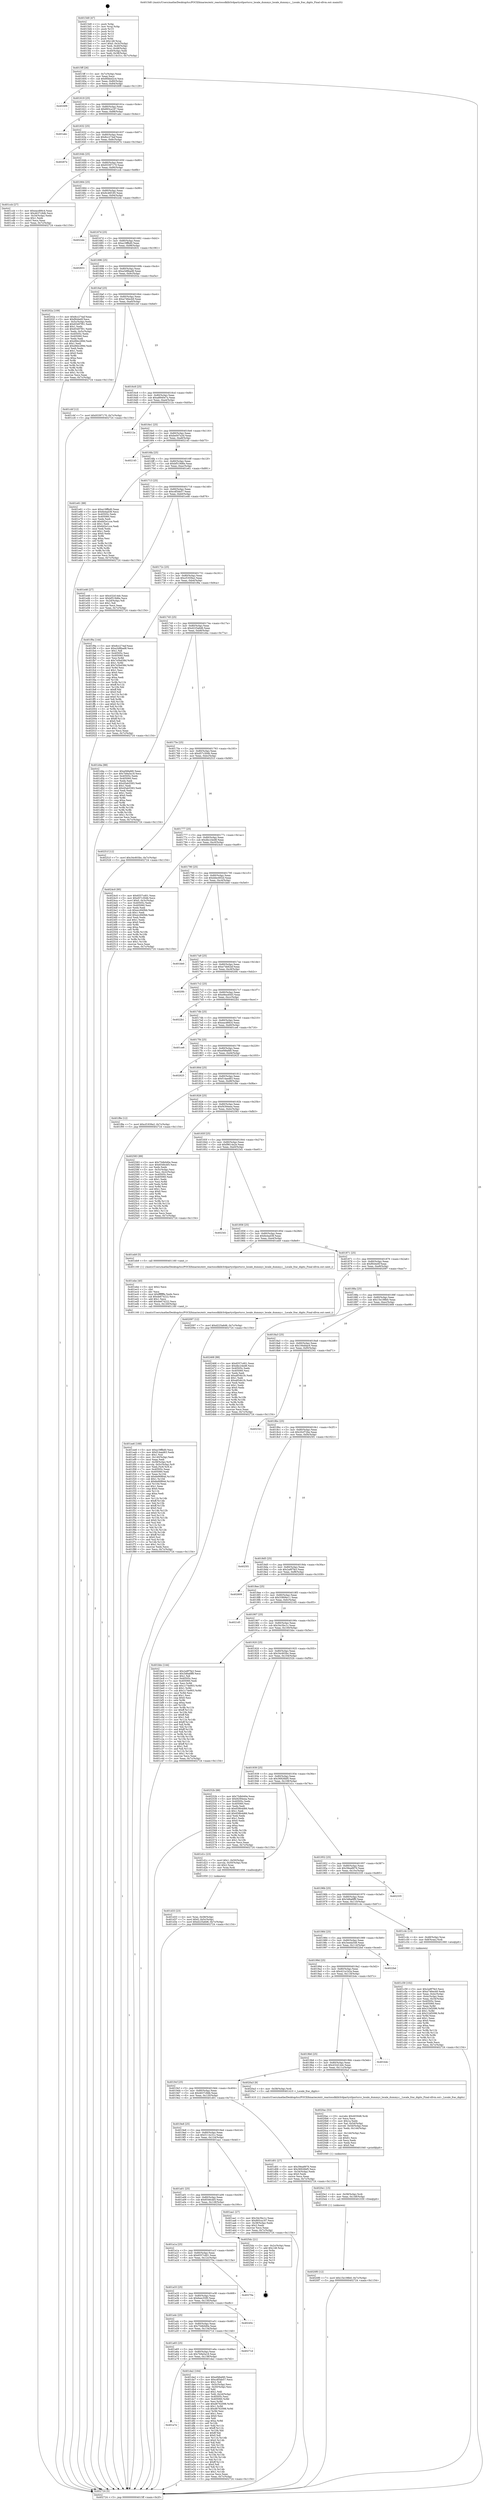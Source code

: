 digraph "0x4015d0" {
  label = "0x4015d0 (/mnt/c/Users/mathe/Desktop/tcc/POCII/binaries/extr_reactossdklib3rdpartystlportsrcc_locale_dummyc_locale_dummy.c__Locale_frac_digits_Final-ollvm.out::main(0))"
  labelloc = "t"
  node[shape=record]

  Entry [label="",width=0.3,height=0.3,shape=circle,fillcolor=black,style=filled]
  "0x4015ff" [label="{
     0x4015ff [26]\l
     | [instrs]\l
     &nbsp;&nbsp;0x4015ff \<+3\>: mov -0x7c(%rbp),%eax\l
     &nbsp;&nbsp;0x401602 \<+2\>: mov %eax,%ecx\l
     &nbsp;&nbsp;0x401604 \<+6\>: sub $0x80bbd2c4,%ecx\l
     &nbsp;&nbsp;0x40160a \<+3\>: mov %eax,-0x80(%rbp)\l
     &nbsp;&nbsp;0x40160d \<+6\>: mov %ecx,-0x84(%rbp)\l
     &nbsp;&nbsp;0x401613 \<+6\>: je 00000000004026f9 \<main+0x1129\>\l
  }"]
  "0x4026f9" [label="{
     0x4026f9\l
  }", style=dashed]
  "0x401619" [label="{
     0x401619 [25]\l
     | [instrs]\l
     &nbsp;&nbsp;0x401619 \<+5\>: jmp 000000000040161e \<main+0x4e\>\l
     &nbsp;&nbsp;0x40161e \<+3\>: mov -0x80(%rbp),%eax\l
     &nbsp;&nbsp;0x401621 \<+5\>: sub $0x893ca187,%eax\l
     &nbsp;&nbsp;0x401626 \<+6\>: mov %eax,-0x88(%rbp)\l
     &nbsp;&nbsp;0x40162c \<+6\>: je 0000000000401abc \<main+0x4ec\>\l
  }"]
  Exit [label="",width=0.3,height=0.3,shape=circle,fillcolor=black,style=filled,peripheries=2]
  "0x401abc" [label="{
     0x401abc\l
  }", style=dashed]
  "0x401632" [label="{
     0x401632 [25]\l
     | [instrs]\l
     &nbsp;&nbsp;0x401632 \<+5\>: jmp 0000000000401637 \<main+0x67\>\l
     &nbsp;&nbsp;0x401637 \<+3\>: mov -0x80(%rbp),%eax\l
     &nbsp;&nbsp;0x40163a \<+5\>: sub $0x8cc274af,%eax\l
     &nbsp;&nbsp;0x40163f \<+6\>: mov %eax,-0x8c(%rbp)\l
     &nbsp;&nbsp;0x401645 \<+6\>: je 000000000040267e \<main+0x10ae\>\l
  }"]
  "0x4020f0" [label="{
     0x4020f0 [12]\l
     | [instrs]\l
     &nbsp;&nbsp;0x4020f0 \<+7\>: movl $0x15e198b0,-0x7c(%rbp)\l
     &nbsp;&nbsp;0x4020f7 \<+5\>: jmp 0000000000402724 \<main+0x1154\>\l
  }"]
  "0x40267e" [label="{
     0x40267e\l
  }", style=dashed]
  "0x40164b" [label="{
     0x40164b [25]\l
     | [instrs]\l
     &nbsp;&nbsp;0x40164b \<+5\>: jmp 0000000000401650 \<main+0x80\>\l
     &nbsp;&nbsp;0x401650 \<+3\>: mov -0x80(%rbp),%eax\l
     &nbsp;&nbsp;0x401653 \<+5\>: sub $0x93397170,%eax\l
     &nbsp;&nbsp;0x401658 \<+6\>: mov %eax,-0x90(%rbp)\l
     &nbsp;&nbsp;0x40165e \<+6\>: je 0000000000401ccb \<main+0x6fb\>\l
  }"]
  "0x4020e1" [label="{
     0x4020e1 [15]\l
     | [instrs]\l
     &nbsp;&nbsp;0x4020e1 \<+4\>: mov -0x58(%rbp),%rdi\l
     &nbsp;&nbsp;0x4020e5 \<+6\>: mov %eax,-0x148(%rbp)\l
     &nbsp;&nbsp;0x4020eb \<+5\>: call 0000000000401030 \<free@plt\>\l
     | [calls]\l
     &nbsp;&nbsp;0x401030 \{1\} (unknown)\l
  }"]
  "0x401ccb" [label="{
     0x401ccb [27]\l
     | [instrs]\l
     &nbsp;&nbsp;0x401ccb \<+5\>: mov $0xeacd66c4,%eax\l
     &nbsp;&nbsp;0x401cd0 \<+5\>: mov $0x4637c9db,%ecx\l
     &nbsp;&nbsp;0x401cd5 \<+3\>: mov -0x34(%rbp),%edx\l
     &nbsp;&nbsp;0x401cd8 \<+3\>: cmp $0x1,%edx\l
     &nbsp;&nbsp;0x401cdb \<+3\>: cmovl %ecx,%eax\l
     &nbsp;&nbsp;0x401cde \<+3\>: mov %eax,-0x7c(%rbp)\l
     &nbsp;&nbsp;0x401ce1 \<+5\>: jmp 0000000000402724 \<main+0x1154\>\l
  }"]
  "0x401664" [label="{
     0x401664 [25]\l
     | [instrs]\l
     &nbsp;&nbsp;0x401664 \<+5\>: jmp 0000000000401669 \<main+0x99\>\l
     &nbsp;&nbsp;0x401669 \<+3\>: mov -0x80(%rbp),%eax\l
     &nbsp;&nbsp;0x40166c \<+5\>: sub $0x9c46f185,%eax\l
     &nbsp;&nbsp;0x401671 \<+6\>: mov %eax,-0x94(%rbp)\l
     &nbsp;&nbsp;0x401677 \<+6\>: je 00000000004022dc \<main+0xd0c\>\l
  }"]
  "0x4020ac" [label="{
     0x4020ac [53]\l
     | [instrs]\l
     &nbsp;&nbsp;0x4020ac \<+10\>: movabs $0x4030d6,%rdi\l
     &nbsp;&nbsp;0x4020b6 \<+2\>: xor %ecx,%ecx\l
     &nbsp;&nbsp;0x4020b8 \<+5\>: mov $0x1a,%edx\l
     &nbsp;&nbsp;0x4020bd \<+3\>: mov %al,-0x5d(%rbp)\l
     &nbsp;&nbsp;0x4020c0 \<+4\>: movsbl -0x5d(%rbp),%eax\l
     &nbsp;&nbsp;0x4020c4 \<+6\>: mov %edx,-0x144(%rbp)\l
     &nbsp;&nbsp;0x4020ca \<+1\>: cltd\l
     &nbsp;&nbsp;0x4020cb \<+6\>: mov -0x144(%rbp),%esi\l
     &nbsp;&nbsp;0x4020d1 \<+2\>: idiv %esi\l
     &nbsp;&nbsp;0x4020d3 \<+3\>: sub $0x61,%ecx\l
     &nbsp;&nbsp;0x4020d6 \<+2\>: sub %ecx,%edx\l
     &nbsp;&nbsp;0x4020d8 \<+2\>: mov %edx,%esi\l
     &nbsp;&nbsp;0x4020da \<+2\>: mov $0x0,%al\l
     &nbsp;&nbsp;0x4020dc \<+5\>: call 0000000000401040 \<printf@plt\>\l
     | [calls]\l
     &nbsp;&nbsp;0x401040 \{1\} (unknown)\l
  }"]
  "0x4022dc" [label="{
     0x4022dc\l
  }", style=dashed]
  "0x40167d" [label="{
     0x40167d [25]\l
     | [instrs]\l
     &nbsp;&nbsp;0x40167d \<+5\>: jmp 0000000000401682 \<main+0xb2\>\l
     &nbsp;&nbsp;0x401682 \<+3\>: mov -0x80(%rbp),%eax\l
     &nbsp;&nbsp;0x401685 \<+5\>: sub $0xa19ffbd0,%eax\l
     &nbsp;&nbsp;0x40168a \<+6\>: mov %eax,-0x98(%rbp)\l
     &nbsp;&nbsp;0x401690 \<+6\>: je 0000000000402631 \<main+0x1061\>\l
  }"]
  "0x401ee6" [label="{
     0x401ee6 [168]\l
     | [instrs]\l
     &nbsp;&nbsp;0x401ee6 \<+5\>: mov $0xa19ffbd0,%ecx\l
     &nbsp;&nbsp;0x401eeb \<+5\>: mov $0xf14aed63,%edx\l
     &nbsp;&nbsp;0x401ef0 \<+3\>: mov $0x1,%sil\l
     &nbsp;&nbsp;0x401ef3 \<+6\>: mov -0x140(%rbp),%edi\l
     &nbsp;&nbsp;0x401ef9 \<+3\>: imul %eax,%edi\l
     &nbsp;&nbsp;0x401efc \<+4\>: mov -0x58(%rbp),%r8\l
     &nbsp;&nbsp;0x401f00 \<+4\>: movslq -0x5c(%rbp),%r9\l
     &nbsp;&nbsp;0x401f04 \<+4\>: mov %edi,(%r8,%r9,4)\l
     &nbsp;&nbsp;0x401f08 \<+7\>: mov 0x40505c,%eax\l
     &nbsp;&nbsp;0x401f0f \<+7\>: mov 0x405060,%edi\l
     &nbsp;&nbsp;0x401f16 \<+3\>: mov %eax,%r10d\l
     &nbsp;&nbsp;0x401f19 \<+7\>: add $0x6e90f64d,%r10d\l
     &nbsp;&nbsp;0x401f20 \<+4\>: sub $0x1,%r10d\l
     &nbsp;&nbsp;0x401f24 \<+7\>: sub $0x6e90f64d,%r10d\l
     &nbsp;&nbsp;0x401f2b \<+4\>: imul %r10d,%eax\l
     &nbsp;&nbsp;0x401f2f \<+3\>: and $0x1,%eax\l
     &nbsp;&nbsp;0x401f32 \<+3\>: cmp $0x0,%eax\l
     &nbsp;&nbsp;0x401f35 \<+4\>: sete %r11b\l
     &nbsp;&nbsp;0x401f39 \<+3\>: cmp $0xa,%edi\l
     &nbsp;&nbsp;0x401f3c \<+3\>: setl %bl\l
     &nbsp;&nbsp;0x401f3f \<+3\>: mov %r11b,%r14b\l
     &nbsp;&nbsp;0x401f42 \<+4\>: xor $0xff,%r14b\l
     &nbsp;&nbsp;0x401f46 \<+3\>: mov %bl,%r15b\l
     &nbsp;&nbsp;0x401f49 \<+4\>: xor $0xff,%r15b\l
     &nbsp;&nbsp;0x401f4d \<+4\>: xor $0x0,%sil\l
     &nbsp;&nbsp;0x401f51 \<+3\>: mov %r14b,%r12b\l
     &nbsp;&nbsp;0x401f54 \<+4\>: and $0x0,%r12b\l
     &nbsp;&nbsp;0x401f58 \<+3\>: and %sil,%r11b\l
     &nbsp;&nbsp;0x401f5b \<+3\>: mov %r15b,%r13b\l
     &nbsp;&nbsp;0x401f5e \<+4\>: and $0x0,%r13b\l
     &nbsp;&nbsp;0x401f62 \<+3\>: and %sil,%bl\l
     &nbsp;&nbsp;0x401f65 \<+3\>: or %r11b,%r12b\l
     &nbsp;&nbsp;0x401f68 \<+3\>: or %bl,%r13b\l
     &nbsp;&nbsp;0x401f6b \<+3\>: xor %r13b,%r12b\l
     &nbsp;&nbsp;0x401f6e \<+3\>: or %r15b,%r14b\l
     &nbsp;&nbsp;0x401f71 \<+4\>: xor $0xff,%r14b\l
     &nbsp;&nbsp;0x401f75 \<+4\>: or $0x0,%sil\l
     &nbsp;&nbsp;0x401f79 \<+3\>: and %sil,%r14b\l
     &nbsp;&nbsp;0x401f7c \<+3\>: or %r14b,%r12b\l
     &nbsp;&nbsp;0x401f7f \<+4\>: test $0x1,%r12b\l
     &nbsp;&nbsp;0x401f83 \<+3\>: cmovne %edx,%ecx\l
     &nbsp;&nbsp;0x401f86 \<+3\>: mov %ecx,-0x7c(%rbp)\l
     &nbsp;&nbsp;0x401f89 \<+5\>: jmp 0000000000402724 \<main+0x1154\>\l
  }"]
  "0x402631" [label="{
     0x402631\l
  }", style=dashed]
  "0x401696" [label="{
     0x401696 [25]\l
     | [instrs]\l
     &nbsp;&nbsp;0x401696 \<+5\>: jmp 000000000040169b \<main+0xcb\>\l
     &nbsp;&nbsp;0x40169b \<+3\>: mov -0x80(%rbp),%eax\l
     &nbsp;&nbsp;0x40169e \<+5\>: sub $0xa3d8bad8,%eax\l
     &nbsp;&nbsp;0x4016a3 \<+6\>: mov %eax,-0x9c(%rbp)\l
     &nbsp;&nbsp;0x4016a9 \<+6\>: je 000000000040202a \<main+0xa5a\>\l
  }"]
  "0x401ebe" [label="{
     0x401ebe [40]\l
     | [instrs]\l
     &nbsp;&nbsp;0x401ebe \<+5\>: mov $0x2,%ecx\l
     &nbsp;&nbsp;0x401ec3 \<+1\>: cltd\l
     &nbsp;&nbsp;0x401ec4 \<+2\>: idiv %ecx\l
     &nbsp;&nbsp;0x401ec6 \<+6\>: imul $0xfffffffe,%edx,%ecx\l
     &nbsp;&nbsp;0x401ecc \<+6\>: sub $0xde674222,%ecx\l
     &nbsp;&nbsp;0x401ed2 \<+3\>: add $0x1,%ecx\l
     &nbsp;&nbsp;0x401ed5 \<+6\>: add $0xde674222,%ecx\l
     &nbsp;&nbsp;0x401edb \<+6\>: mov %ecx,-0x140(%rbp)\l
     &nbsp;&nbsp;0x401ee1 \<+5\>: call 0000000000401160 \<next_i\>\l
     | [calls]\l
     &nbsp;&nbsp;0x401160 \{1\} (/mnt/c/Users/mathe/Desktop/tcc/POCII/binaries/extr_reactossdklib3rdpartystlportsrcc_locale_dummyc_locale_dummy.c__Locale_frac_digits_Final-ollvm.out::next_i)\l
  }"]
  "0x40202a" [label="{
     0x40202a [109]\l
     | [instrs]\l
     &nbsp;&nbsp;0x40202a \<+5\>: mov $0x8cc274af,%eax\l
     &nbsp;&nbsp;0x40202f \<+5\>: mov $0xf644e0f,%ecx\l
     &nbsp;&nbsp;0x402034 \<+3\>: mov -0x5c(%rbp),%edx\l
     &nbsp;&nbsp;0x402037 \<+6\>: add $0x65497f01,%edx\l
     &nbsp;&nbsp;0x40203d \<+3\>: add $0x1,%edx\l
     &nbsp;&nbsp;0x402040 \<+6\>: sub $0x65497f01,%edx\l
     &nbsp;&nbsp;0x402046 \<+3\>: mov %edx,-0x5c(%rbp)\l
     &nbsp;&nbsp;0x402049 \<+7\>: mov 0x40505c,%edx\l
     &nbsp;&nbsp;0x402050 \<+7\>: mov 0x405060,%esi\l
     &nbsp;&nbsp;0x402057 \<+2\>: mov %edx,%edi\l
     &nbsp;&nbsp;0x402059 \<+6\>: sub $0xd9dc289d,%edi\l
     &nbsp;&nbsp;0x40205f \<+3\>: sub $0x1,%edi\l
     &nbsp;&nbsp;0x402062 \<+6\>: add $0xd9dc289d,%edi\l
     &nbsp;&nbsp;0x402068 \<+3\>: imul %edi,%edx\l
     &nbsp;&nbsp;0x40206b \<+3\>: and $0x1,%edx\l
     &nbsp;&nbsp;0x40206e \<+3\>: cmp $0x0,%edx\l
     &nbsp;&nbsp;0x402071 \<+4\>: sete %r8b\l
     &nbsp;&nbsp;0x402075 \<+3\>: cmp $0xa,%esi\l
     &nbsp;&nbsp;0x402078 \<+4\>: setl %r9b\l
     &nbsp;&nbsp;0x40207c \<+3\>: mov %r8b,%r10b\l
     &nbsp;&nbsp;0x40207f \<+3\>: and %r9b,%r10b\l
     &nbsp;&nbsp;0x402082 \<+3\>: xor %r9b,%r8b\l
     &nbsp;&nbsp;0x402085 \<+3\>: or %r8b,%r10b\l
     &nbsp;&nbsp;0x402088 \<+4\>: test $0x1,%r10b\l
     &nbsp;&nbsp;0x40208c \<+3\>: cmovne %ecx,%eax\l
     &nbsp;&nbsp;0x40208f \<+3\>: mov %eax,-0x7c(%rbp)\l
     &nbsp;&nbsp;0x402092 \<+5\>: jmp 0000000000402724 \<main+0x1154\>\l
  }"]
  "0x4016af" [label="{
     0x4016af [25]\l
     | [instrs]\l
     &nbsp;&nbsp;0x4016af \<+5\>: jmp 00000000004016b4 \<main+0xe4\>\l
     &nbsp;&nbsp;0x4016b4 \<+3\>: mov -0x80(%rbp),%eax\l
     &nbsp;&nbsp;0x4016b7 \<+5\>: sub $0xa746ecb9,%eax\l
     &nbsp;&nbsp;0x4016bc \<+6\>: mov %eax,-0xa0(%rbp)\l
     &nbsp;&nbsp;0x4016c2 \<+6\>: je 0000000000401cbf \<main+0x6ef\>\l
  }"]
  "0x401a7e" [label="{
     0x401a7e\l
  }", style=dashed]
  "0x401cbf" [label="{
     0x401cbf [12]\l
     | [instrs]\l
     &nbsp;&nbsp;0x401cbf \<+7\>: movl $0x93397170,-0x7c(%rbp)\l
     &nbsp;&nbsp;0x401cc6 \<+5\>: jmp 0000000000402724 \<main+0x1154\>\l
  }"]
  "0x4016c8" [label="{
     0x4016c8 [25]\l
     | [instrs]\l
     &nbsp;&nbsp;0x4016c8 \<+5\>: jmp 00000000004016cd \<main+0xfd\>\l
     &nbsp;&nbsp;0x4016cd \<+3\>: mov -0x80(%rbp),%eax\l
     &nbsp;&nbsp;0x4016d0 \<+5\>: sub $0xa8940e7a,%eax\l
     &nbsp;&nbsp;0x4016d5 \<+6\>: mov %eax,-0xa4(%rbp)\l
     &nbsp;&nbsp;0x4016db \<+6\>: je 000000000040212a \<main+0xb5a\>\l
  }"]
  "0x401da2" [label="{
     0x401da2 [164]\l
     | [instrs]\l
     &nbsp;&nbsp;0x401da2 \<+5\>: mov $0xef48afd0,%eax\l
     &nbsp;&nbsp;0x401da7 \<+5\>: mov $0xcdf3de57,%ecx\l
     &nbsp;&nbsp;0x401dac \<+2\>: mov $0x1,%dl\l
     &nbsp;&nbsp;0x401dae \<+3\>: mov -0x5c(%rbp),%esi\l
     &nbsp;&nbsp;0x401db1 \<+3\>: cmp -0x50(%rbp),%esi\l
     &nbsp;&nbsp;0x401db4 \<+4\>: setl %dil\l
     &nbsp;&nbsp;0x401db8 \<+4\>: and $0x1,%dil\l
     &nbsp;&nbsp;0x401dbc \<+4\>: mov %dil,-0x2d(%rbp)\l
     &nbsp;&nbsp;0x401dc0 \<+7\>: mov 0x40505c,%esi\l
     &nbsp;&nbsp;0x401dc7 \<+8\>: mov 0x405060,%r8d\l
     &nbsp;&nbsp;0x401dcf \<+3\>: mov %esi,%r9d\l
     &nbsp;&nbsp;0x401dd2 \<+7\>: add $0xd6762098,%r9d\l
     &nbsp;&nbsp;0x401dd9 \<+4\>: sub $0x1,%r9d\l
     &nbsp;&nbsp;0x401ddd \<+7\>: sub $0xd6762098,%r9d\l
     &nbsp;&nbsp;0x401de4 \<+4\>: imul %r9d,%esi\l
     &nbsp;&nbsp;0x401de8 \<+3\>: and $0x1,%esi\l
     &nbsp;&nbsp;0x401deb \<+3\>: cmp $0x0,%esi\l
     &nbsp;&nbsp;0x401dee \<+4\>: sete %dil\l
     &nbsp;&nbsp;0x401df2 \<+4\>: cmp $0xa,%r8d\l
     &nbsp;&nbsp;0x401df6 \<+4\>: setl %r10b\l
     &nbsp;&nbsp;0x401dfa \<+3\>: mov %dil,%r11b\l
     &nbsp;&nbsp;0x401dfd \<+4\>: xor $0xff,%r11b\l
     &nbsp;&nbsp;0x401e01 \<+3\>: mov %r10b,%bl\l
     &nbsp;&nbsp;0x401e04 \<+3\>: xor $0xff,%bl\l
     &nbsp;&nbsp;0x401e07 \<+3\>: xor $0x0,%dl\l
     &nbsp;&nbsp;0x401e0a \<+3\>: mov %r11b,%r14b\l
     &nbsp;&nbsp;0x401e0d \<+4\>: and $0x0,%r14b\l
     &nbsp;&nbsp;0x401e11 \<+3\>: and %dl,%dil\l
     &nbsp;&nbsp;0x401e14 \<+3\>: mov %bl,%r15b\l
     &nbsp;&nbsp;0x401e17 \<+4\>: and $0x0,%r15b\l
     &nbsp;&nbsp;0x401e1b \<+3\>: and %dl,%r10b\l
     &nbsp;&nbsp;0x401e1e \<+3\>: or %dil,%r14b\l
     &nbsp;&nbsp;0x401e21 \<+3\>: or %r10b,%r15b\l
     &nbsp;&nbsp;0x401e24 \<+3\>: xor %r15b,%r14b\l
     &nbsp;&nbsp;0x401e27 \<+3\>: or %bl,%r11b\l
     &nbsp;&nbsp;0x401e2a \<+4\>: xor $0xff,%r11b\l
     &nbsp;&nbsp;0x401e2e \<+3\>: or $0x0,%dl\l
     &nbsp;&nbsp;0x401e31 \<+3\>: and %dl,%r11b\l
     &nbsp;&nbsp;0x401e34 \<+3\>: or %r11b,%r14b\l
     &nbsp;&nbsp;0x401e37 \<+4\>: test $0x1,%r14b\l
     &nbsp;&nbsp;0x401e3b \<+3\>: cmovne %ecx,%eax\l
     &nbsp;&nbsp;0x401e3e \<+3\>: mov %eax,-0x7c(%rbp)\l
     &nbsp;&nbsp;0x401e41 \<+5\>: jmp 0000000000402724 \<main+0x1154\>\l
  }"]
  "0x40212a" [label="{
     0x40212a\l
  }", style=dashed]
  "0x4016e1" [label="{
     0x4016e1 [25]\l
     | [instrs]\l
     &nbsp;&nbsp;0x4016e1 \<+5\>: jmp 00000000004016e6 \<main+0x116\>\l
     &nbsp;&nbsp;0x4016e6 \<+3\>: mov -0x80(%rbp),%eax\l
     &nbsp;&nbsp;0x4016e9 \<+5\>: sub $0xbe007a3d,%eax\l
     &nbsp;&nbsp;0x4016ee \<+6\>: mov %eax,-0xa8(%rbp)\l
     &nbsp;&nbsp;0x4016f4 \<+6\>: je 0000000000402145 \<main+0xb75\>\l
  }"]
  "0x401a65" [label="{
     0x401a65 [25]\l
     | [instrs]\l
     &nbsp;&nbsp;0x401a65 \<+5\>: jmp 0000000000401a6a \<main+0x49a\>\l
     &nbsp;&nbsp;0x401a6a \<+3\>: mov -0x80(%rbp),%eax\l
     &nbsp;&nbsp;0x401a6d \<+5\>: sub $0x7b9a5a18,%eax\l
     &nbsp;&nbsp;0x401a72 \<+6\>: mov %eax,-0x138(%rbp)\l
     &nbsp;&nbsp;0x401a78 \<+6\>: je 0000000000401da2 \<main+0x7d2\>\l
  }"]
  "0x402145" [label="{
     0x402145\l
  }", style=dashed]
  "0x4016fa" [label="{
     0x4016fa [25]\l
     | [instrs]\l
     &nbsp;&nbsp;0x4016fa \<+5\>: jmp 00000000004016ff \<main+0x12f\>\l
     &nbsp;&nbsp;0x4016ff \<+3\>: mov -0x80(%rbp),%eax\l
     &nbsp;&nbsp;0x401702 \<+5\>: sub $0xbf519d6e,%eax\l
     &nbsp;&nbsp;0x401707 \<+6\>: mov %eax,-0xac(%rbp)\l
     &nbsp;&nbsp;0x40170d \<+6\>: je 0000000000401e61 \<main+0x891\>\l
  }"]
  "0x40271d" [label="{
     0x40271d\l
  }", style=dashed]
  "0x401e61" [label="{
     0x401e61 [88]\l
     | [instrs]\l
     &nbsp;&nbsp;0x401e61 \<+5\>: mov $0xa19ffbd0,%eax\l
     &nbsp;&nbsp;0x401e66 \<+5\>: mov $0x6e4ad38,%ecx\l
     &nbsp;&nbsp;0x401e6b \<+7\>: mov 0x40505c,%edx\l
     &nbsp;&nbsp;0x401e72 \<+7\>: mov 0x405060,%esi\l
     &nbsp;&nbsp;0x401e79 \<+2\>: mov %edx,%edi\l
     &nbsp;&nbsp;0x401e7b \<+6\>: add $0x6d2e1cce,%edi\l
     &nbsp;&nbsp;0x401e81 \<+3\>: sub $0x1,%edi\l
     &nbsp;&nbsp;0x401e84 \<+6\>: sub $0x6d2e1cce,%edi\l
     &nbsp;&nbsp;0x401e8a \<+3\>: imul %edi,%edx\l
     &nbsp;&nbsp;0x401e8d \<+3\>: and $0x1,%edx\l
     &nbsp;&nbsp;0x401e90 \<+3\>: cmp $0x0,%edx\l
     &nbsp;&nbsp;0x401e93 \<+4\>: sete %r8b\l
     &nbsp;&nbsp;0x401e97 \<+3\>: cmp $0xa,%esi\l
     &nbsp;&nbsp;0x401e9a \<+4\>: setl %r9b\l
     &nbsp;&nbsp;0x401e9e \<+3\>: mov %r8b,%r10b\l
     &nbsp;&nbsp;0x401ea1 \<+3\>: and %r9b,%r10b\l
     &nbsp;&nbsp;0x401ea4 \<+3\>: xor %r9b,%r8b\l
     &nbsp;&nbsp;0x401ea7 \<+3\>: or %r8b,%r10b\l
     &nbsp;&nbsp;0x401eaa \<+4\>: test $0x1,%r10b\l
     &nbsp;&nbsp;0x401eae \<+3\>: cmovne %ecx,%eax\l
     &nbsp;&nbsp;0x401eb1 \<+3\>: mov %eax,-0x7c(%rbp)\l
     &nbsp;&nbsp;0x401eb4 \<+5\>: jmp 0000000000402724 \<main+0x1154\>\l
  }"]
  "0x401713" [label="{
     0x401713 [25]\l
     | [instrs]\l
     &nbsp;&nbsp;0x401713 \<+5\>: jmp 0000000000401718 \<main+0x148\>\l
     &nbsp;&nbsp;0x401718 \<+3\>: mov -0x80(%rbp),%eax\l
     &nbsp;&nbsp;0x40171b \<+5\>: sub $0xcdf3de57,%eax\l
     &nbsp;&nbsp;0x401720 \<+6\>: mov %eax,-0xb0(%rbp)\l
     &nbsp;&nbsp;0x401726 \<+6\>: je 0000000000401e46 \<main+0x876\>\l
  }"]
  "0x401a4c" [label="{
     0x401a4c [25]\l
     | [instrs]\l
     &nbsp;&nbsp;0x401a4c \<+5\>: jmp 0000000000401a51 \<main+0x481\>\l
     &nbsp;&nbsp;0x401a51 \<+3\>: mov -0x80(%rbp),%eax\l
     &nbsp;&nbsp;0x401a54 \<+5\>: sub $0x75db0d0e,%eax\l
     &nbsp;&nbsp;0x401a59 \<+6\>: mov %eax,-0x134(%rbp)\l
     &nbsp;&nbsp;0x401a5f \<+6\>: je 000000000040271d \<main+0x114d\>\l
  }"]
  "0x401e46" [label="{
     0x401e46 [27]\l
     | [instrs]\l
     &nbsp;&nbsp;0x401e46 \<+5\>: mov $0x432d14dc,%eax\l
     &nbsp;&nbsp;0x401e4b \<+5\>: mov $0xbf519d6e,%ecx\l
     &nbsp;&nbsp;0x401e50 \<+3\>: mov -0x2d(%rbp),%dl\l
     &nbsp;&nbsp;0x401e53 \<+3\>: test $0x1,%dl\l
     &nbsp;&nbsp;0x401e56 \<+3\>: cmovne %ecx,%eax\l
     &nbsp;&nbsp;0x401e59 \<+3\>: mov %eax,-0x7c(%rbp)\l
     &nbsp;&nbsp;0x401e5c \<+5\>: jmp 0000000000402724 \<main+0x1154\>\l
  }"]
  "0x40172c" [label="{
     0x40172c [25]\l
     | [instrs]\l
     &nbsp;&nbsp;0x40172c \<+5\>: jmp 0000000000401731 \<main+0x161\>\l
     &nbsp;&nbsp;0x401731 \<+3\>: mov -0x80(%rbp),%eax\l
     &nbsp;&nbsp;0x401734 \<+5\>: sub $0xcf1939a2,%eax\l
     &nbsp;&nbsp;0x401739 \<+6\>: mov %eax,-0xb4(%rbp)\l
     &nbsp;&nbsp;0x40173f \<+6\>: je 0000000000401f9a \<main+0x9ca\>\l
  }"]
  "0x40245c" [label="{
     0x40245c\l
  }", style=dashed]
  "0x401f9a" [label="{
     0x401f9a [144]\l
     | [instrs]\l
     &nbsp;&nbsp;0x401f9a \<+5\>: mov $0x8cc274af,%eax\l
     &nbsp;&nbsp;0x401f9f \<+5\>: mov $0xa3d8bad8,%ecx\l
     &nbsp;&nbsp;0x401fa4 \<+2\>: mov $0x1,%dl\l
     &nbsp;&nbsp;0x401fa6 \<+7\>: mov 0x40505c,%esi\l
     &nbsp;&nbsp;0x401fad \<+7\>: mov 0x405060,%edi\l
     &nbsp;&nbsp;0x401fb4 \<+3\>: mov %esi,%r8d\l
     &nbsp;&nbsp;0x401fb7 \<+7\>: sub $0x7e5bd38d,%r8d\l
     &nbsp;&nbsp;0x401fbe \<+4\>: sub $0x1,%r8d\l
     &nbsp;&nbsp;0x401fc2 \<+7\>: add $0x7e5bd38d,%r8d\l
     &nbsp;&nbsp;0x401fc9 \<+4\>: imul %r8d,%esi\l
     &nbsp;&nbsp;0x401fcd \<+3\>: and $0x1,%esi\l
     &nbsp;&nbsp;0x401fd0 \<+3\>: cmp $0x0,%esi\l
     &nbsp;&nbsp;0x401fd3 \<+4\>: sete %r9b\l
     &nbsp;&nbsp;0x401fd7 \<+3\>: cmp $0xa,%edi\l
     &nbsp;&nbsp;0x401fda \<+4\>: setl %r10b\l
     &nbsp;&nbsp;0x401fde \<+3\>: mov %r9b,%r11b\l
     &nbsp;&nbsp;0x401fe1 \<+4\>: xor $0xff,%r11b\l
     &nbsp;&nbsp;0x401fe5 \<+3\>: mov %r10b,%bl\l
     &nbsp;&nbsp;0x401fe8 \<+3\>: xor $0xff,%bl\l
     &nbsp;&nbsp;0x401feb \<+3\>: xor $0x0,%dl\l
     &nbsp;&nbsp;0x401fee \<+3\>: mov %r11b,%r14b\l
     &nbsp;&nbsp;0x401ff1 \<+4\>: and $0x0,%r14b\l
     &nbsp;&nbsp;0x401ff5 \<+3\>: and %dl,%r9b\l
     &nbsp;&nbsp;0x401ff8 \<+3\>: mov %bl,%r15b\l
     &nbsp;&nbsp;0x401ffb \<+4\>: and $0x0,%r15b\l
     &nbsp;&nbsp;0x401fff \<+3\>: and %dl,%r10b\l
     &nbsp;&nbsp;0x402002 \<+3\>: or %r9b,%r14b\l
     &nbsp;&nbsp;0x402005 \<+3\>: or %r10b,%r15b\l
     &nbsp;&nbsp;0x402008 \<+3\>: xor %r15b,%r14b\l
     &nbsp;&nbsp;0x40200b \<+3\>: or %bl,%r11b\l
     &nbsp;&nbsp;0x40200e \<+4\>: xor $0xff,%r11b\l
     &nbsp;&nbsp;0x402012 \<+3\>: or $0x0,%dl\l
     &nbsp;&nbsp;0x402015 \<+3\>: and %dl,%r11b\l
     &nbsp;&nbsp;0x402018 \<+3\>: or %r11b,%r14b\l
     &nbsp;&nbsp;0x40201b \<+4\>: test $0x1,%r14b\l
     &nbsp;&nbsp;0x40201f \<+3\>: cmovne %ecx,%eax\l
     &nbsp;&nbsp;0x402022 \<+3\>: mov %eax,-0x7c(%rbp)\l
     &nbsp;&nbsp;0x402025 \<+5\>: jmp 0000000000402724 \<main+0x1154\>\l
  }"]
  "0x401745" [label="{
     0x401745 [25]\l
     | [instrs]\l
     &nbsp;&nbsp;0x401745 \<+5\>: jmp 000000000040174a \<main+0x17a\>\l
     &nbsp;&nbsp;0x40174a \<+3\>: mov -0x80(%rbp),%eax\l
     &nbsp;&nbsp;0x40174d \<+5\>: sub $0xd225a6d6,%eax\l
     &nbsp;&nbsp;0x401752 \<+6\>: mov %eax,-0xb8(%rbp)\l
     &nbsp;&nbsp;0x401758 \<+6\>: je 0000000000401d4a \<main+0x77a\>\l
  }"]
  "0x401a33" [label="{
     0x401a33 [25]\l
     | [instrs]\l
     &nbsp;&nbsp;0x401a33 \<+5\>: jmp 0000000000401a38 \<main+0x468\>\l
     &nbsp;&nbsp;0x401a38 \<+3\>: mov -0x80(%rbp),%eax\l
     &nbsp;&nbsp;0x401a3b \<+5\>: sub $0x6eec55f0,%eax\l
     &nbsp;&nbsp;0x401a40 \<+6\>: mov %eax,-0x130(%rbp)\l
     &nbsp;&nbsp;0x401a46 \<+6\>: je 000000000040245c \<main+0xe8c\>\l
  }"]
  "0x401d4a" [label="{
     0x401d4a [88]\l
     | [instrs]\l
     &nbsp;&nbsp;0x401d4a \<+5\>: mov $0xef48afd0,%eax\l
     &nbsp;&nbsp;0x401d4f \<+5\>: mov $0x7b9a5a18,%ecx\l
     &nbsp;&nbsp;0x401d54 \<+7\>: mov 0x40505c,%edx\l
     &nbsp;&nbsp;0x401d5b \<+7\>: mov 0x405060,%esi\l
     &nbsp;&nbsp;0x401d62 \<+2\>: mov %edx,%edi\l
     &nbsp;&nbsp;0x401d64 \<+6\>: sub $0x45ab5583,%edi\l
     &nbsp;&nbsp;0x401d6a \<+3\>: sub $0x1,%edi\l
     &nbsp;&nbsp;0x401d6d \<+6\>: add $0x45ab5583,%edi\l
     &nbsp;&nbsp;0x401d73 \<+3\>: imul %edi,%edx\l
     &nbsp;&nbsp;0x401d76 \<+3\>: and $0x1,%edx\l
     &nbsp;&nbsp;0x401d79 \<+3\>: cmp $0x0,%edx\l
     &nbsp;&nbsp;0x401d7c \<+4\>: sete %r8b\l
     &nbsp;&nbsp;0x401d80 \<+3\>: cmp $0xa,%esi\l
     &nbsp;&nbsp;0x401d83 \<+4\>: setl %r9b\l
     &nbsp;&nbsp;0x401d87 \<+3\>: mov %r8b,%r10b\l
     &nbsp;&nbsp;0x401d8a \<+3\>: and %r9b,%r10b\l
     &nbsp;&nbsp;0x401d8d \<+3\>: xor %r9b,%r8b\l
     &nbsp;&nbsp;0x401d90 \<+3\>: or %r8b,%r10b\l
     &nbsp;&nbsp;0x401d93 \<+4\>: test $0x1,%r10b\l
     &nbsp;&nbsp;0x401d97 \<+3\>: cmovne %ecx,%eax\l
     &nbsp;&nbsp;0x401d9a \<+3\>: mov %eax,-0x7c(%rbp)\l
     &nbsp;&nbsp;0x401d9d \<+5\>: jmp 0000000000402724 \<main+0x1154\>\l
  }"]
  "0x40175e" [label="{
     0x40175e [25]\l
     | [instrs]\l
     &nbsp;&nbsp;0x40175e \<+5\>: jmp 0000000000401763 \<main+0x193\>\l
     &nbsp;&nbsp;0x401763 \<+3\>: mov -0x80(%rbp),%eax\l
     &nbsp;&nbsp;0x401766 \<+5\>: sub $0xd57c30db,%eax\l
     &nbsp;&nbsp;0x40176b \<+6\>: mov %eax,-0xbc(%rbp)\l
     &nbsp;&nbsp;0x401771 \<+6\>: je 000000000040251f \<main+0xf4f\>\l
  }"]
  "0x40270a" [label="{
     0x40270a\l
  }", style=dashed]
  "0x40251f" [label="{
     0x40251f [12]\l
     | [instrs]\l
     &nbsp;&nbsp;0x40251f \<+7\>: movl $0x34c603bc,-0x7c(%rbp)\l
     &nbsp;&nbsp;0x402526 \<+5\>: jmp 0000000000402724 \<main+0x1154\>\l
  }"]
  "0x401777" [label="{
     0x401777 [25]\l
     | [instrs]\l
     &nbsp;&nbsp;0x401777 \<+5\>: jmp 000000000040177c \<main+0x1ac\>\l
     &nbsp;&nbsp;0x40177c \<+3\>: mov -0x80(%rbp),%eax\l
     &nbsp;&nbsp;0x40177f \<+5\>: sub $0xdbc24ed8,%eax\l
     &nbsp;&nbsp;0x401784 \<+6\>: mov %eax,-0xc0(%rbp)\l
     &nbsp;&nbsp;0x40178a \<+6\>: je 00000000004024c0 \<main+0xef0\>\l
  }"]
  "0x401a1a" [label="{
     0x401a1a [25]\l
     | [instrs]\l
     &nbsp;&nbsp;0x401a1a \<+5\>: jmp 0000000000401a1f \<main+0x44f\>\l
     &nbsp;&nbsp;0x401a1f \<+3\>: mov -0x80(%rbp),%eax\l
     &nbsp;&nbsp;0x401a22 \<+5\>: sub $0x6557cd01,%eax\l
     &nbsp;&nbsp;0x401a27 \<+6\>: mov %eax,-0x12c(%rbp)\l
     &nbsp;&nbsp;0x401a2d \<+6\>: je 000000000040270a \<main+0x113a\>\l
  }"]
  "0x4024c0" [label="{
     0x4024c0 [95]\l
     | [instrs]\l
     &nbsp;&nbsp;0x4024c0 \<+5\>: mov $0x6557cd01,%eax\l
     &nbsp;&nbsp;0x4024c5 \<+5\>: mov $0xd57c30db,%ecx\l
     &nbsp;&nbsp;0x4024ca \<+7\>: movl $0x0,-0x3c(%rbp)\l
     &nbsp;&nbsp;0x4024d1 \<+7\>: mov 0x40505c,%edx\l
     &nbsp;&nbsp;0x4024d8 \<+7\>: mov 0x405060,%esi\l
     &nbsp;&nbsp;0x4024df \<+2\>: mov %edx,%edi\l
     &nbsp;&nbsp;0x4024e1 \<+6\>: sub $0xecc840bb,%edi\l
     &nbsp;&nbsp;0x4024e7 \<+3\>: sub $0x1,%edi\l
     &nbsp;&nbsp;0x4024ea \<+6\>: add $0xecc840bb,%edi\l
     &nbsp;&nbsp;0x4024f0 \<+3\>: imul %edi,%edx\l
     &nbsp;&nbsp;0x4024f3 \<+3\>: and $0x1,%edx\l
     &nbsp;&nbsp;0x4024f6 \<+3\>: cmp $0x0,%edx\l
     &nbsp;&nbsp;0x4024f9 \<+4\>: sete %r8b\l
     &nbsp;&nbsp;0x4024fd \<+3\>: cmp $0xa,%esi\l
     &nbsp;&nbsp;0x402500 \<+4\>: setl %r9b\l
     &nbsp;&nbsp;0x402504 \<+3\>: mov %r8b,%r10b\l
     &nbsp;&nbsp;0x402507 \<+3\>: and %r9b,%r10b\l
     &nbsp;&nbsp;0x40250a \<+3\>: xor %r9b,%r8b\l
     &nbsp;&nbsp;0x40250d \<+3\>: or %r8b,%r10b\l
     &nbsp;&nbsp;0x402510 \<+4\>: test $0x1,%r10b\l
     &nbsp;&nbsp;0x402514 \<+3\>: cmovne %ecx,%eax\l
     &nbsp;&nbsp;0x402517 \<+3\>: mov %eax,-0x7c(%rbp)\l
     &nbsp;&nbsp;0x40251a \<+5\>: jmp 0000000000402724 \<main+0x1154\>\l
  }"]
  "0x401790" [label="{
     0x401790 [25]\l
     | [instrs]\l
     &nbsp;&nbsp;0x401790 \<+5\>: jmp 0000000000401795 \<main+0x1c5\>\l
     &nbsp;&nbsp;0x401795 \<+3\>: mov -0x80(%rbp),%eax\l
     &nbsp;&nbsp;0x401798 \<+5\>: sub $0xddec602d,%eax\l
     &nbsp;&nbsp;0x40179d \<+6\>: mov %eax,-0xc4(%rbp)\l
     &nbsp;&nbsp;0x4017a3 \<+6\>: je 0000000000401bb0 \<main+0x5e0\>\l
  }"]
  "0x4025dc" [label="{
     0x4025dc [21]\l
     | [instrs]\l
     &nbsp;&nbsp;0x4025dc \<+3\>: mov -0x2c(%rbp),%eax\l
     &nbsp;&nbsp;0x4025df \<+7\>: add $0x148,%rsp\l
     &nbsp;&nbsp;0x4025e6 \<+1\>: pop %rbx\l
     &nbsp;&nbsp;0x4025e7 \<+2\>: pop %r12\l
     &nbsp;&nbsp;0x4025e9 \<+2\>: pop %r13\l
     &nbsp;&nbsp;0x4025eb \<+2\>: pop %r14\l
     &nbsp;&nbsp;0x4025ed \<+2\>: pop %r15\l
     &nbsp;&nbsp;0x4025ef \<+1\>: pop %rbp\l
     &nbsp;&nbsp;0x4025f0 \<+1\>: ret\l
  }"]
  "0x401bb0" [label="{
     0x401bb0\l
  }", style=dashed]
  "0x4017a9" [label="{
     0x4017a9 [25]\l
     | [instrs]\l
     &nbsp;&nbsp;0x4017a9 \<+5\>: jmp 00000000004017ae \<main+0x1de\>\l
     &nbsp;&nbsp;0x4017ae \<+3\>: mov -0x80(%rbp),%eax\l
     &nbsp;&nbsp;0x4017b1 \<+5\>: sub $0xe74b62ef,%eax\l
     &nbsp;&nbsp;0x4017b6 \<+6\>: mov %eax,-0xc8(%rbp)\l
     &nbsp;&nbsp;0x4017bc \<+6\>: je 00000000004020fc \<main+0xb2c\>\l
  }"]
  "0x401d33" [label="{
     0x401d33 [23]\l
     | [instrs]\l
     &nbsp;&nbsp;0x401d33 \<+4\>: mov %rax,-0x58(%rbp)\l
     &nbsp;&nbsp;0x401d37 \<+7\>: movl $0x0,-0x5c(%rbp)\l
     &nbsp;&nbsp;0x401d3e \<+7\>: movl $0xd225a6d6,-0x7c(%rbp)\l
     &nbsp;&nbsp;0x401d45 \<+5\>: jmp 0000000000402724 \<main+0x1154\>\l
  }"]
  "0x4020fc" [label="{
     0x4020fc\l
  }", style=dashed]
  "0x4017c2" [label="{
     0x4017c2 [25]\l
     | [instrs]\l
     &nbsp;&nbsp;0x4017c2 \<+5\>: jmp 00000000004017c7 \<main+0x1f7\>\l
     &nbsp;&nbsp;0x4017c7 \<+3\>: mov -0x80(%rbp),%eax\l
     &nbsp;&nbsp;0x4017ca \<+5\>: sub $0xe9ea40d3,%eax\l
     &nbsp;&nbsp;0x4017cf \<+6\>: mov %eax,-0xcc(%rbp)\l
     &nbsp;&nbsp;0x4017d5 \<+6\>: je 00000000004022b1 \<main+0xce1\>\l
  }"]
  "0x401c59" [label="{
     0x401c59 [102]\l
     | [instrs]\l
     &nbsp;&nbsp;0x401c59 \<+5\>: mov $0x2a9f7fe3,%ecx\l
     &nbsp;&nbsp;0x401c5e \<+5\>: mov $0xa746ecb9,%edx\l
     &nbsp;&nbsp;0x401c63 \<+3\>: mov %eax,-0x4c(%rbp)\l
     &nbsp;&nbsp;0x401c66 \<+3\>: mov -0x4c(%rbp),%eax\l
     &nbsp;&nbsp;0x401c69 \<+3\>: mov %eax,-0x34(%rbp)\l
     &nbsp;&nbsp;0x401c6c \<+7\>: mov 0x40505c,%eax\l
     &nbsp;&nbsp;0x401c73 \<+7\>: mov 0x405060,%esi\l
     &nbsp;&nbsp;0x401c7a \<+3\>: mov %eax,%r8d\l
     &nbsp;&nbsp;0x401c7d \<+7\>: add $0x31bf2096,%r8d\l
     &nbsp;&nbsp;0x401c84 \<+4\>: sub $0x1,%r8d\l
     &nbsp;&nbsp;0x401c88 \<+7\>: sub $0x31bf2096,%r8d\l
     &nbsp;&nbsp;0x401c8f \<+4\>: imul %r8d,%eax\l
     &nbsp;&nbsp;0x401c93 \<+3\>: and $0x1,%eax\l
     &nbsp;&nbsp;0x401c96 \<+3\>: cmp $0x0,%eax\l
     &nbsp;&nbsp;0x401c99 \<+4\>: sete %r9b\l
     &nbsp;&nbsp;0x401c9d \<+3\>: cmp $0xa,%esi\l
     &nbsp;&nbsp;0x401ca0 \<+4\>: setl %r10b\l
     &nbsp;&nbsp;0x401ca4 \<+3\>: mov %r9b,%r11b\l
     &nbsp;&nbsp;0x401ca7 \<+3\>: and %r10b,%r11b\l
     &nbsp;&nbsp;0x401caa \<+3\>: xor %r10b,%r9b\l
     &nbsp;&nbsp;0x401cad \<+3\>: or %r9b,%r11b\l
     &nbsp;&nbsp;0x401cb0 \<+4\>: test $0x1,%r11b\l
     &nbsp;&nbsp;0x401cb4 \<+3\>: cmovne %edx,%ecx\l
     &nbsp;&nbsp;0x401cb7 \<+3\>: mov %ecx,-0x7c(%rbp)\l
     &nbsp;&nbsp;0x401cba \<+5\>: jmp 0000000000402724 \<main+0x1154\>\l
  }"]
  "0x4022b1" [label="{
     0x4022b1\l
  }", style=dashed]
  "0x4017db" [label="{
     0x4017db [25]\l
     | [instrs]\l
     &nbsp;&nbsp;0x4017db \<+5\>: jmp 00000000004017e0 \<main+0x210\>\l
     &nbsp;&nbsp;0x4017e0 \<+3\>: mov -0x80(%rbp),%eax\l
     &nbsp;&nbsp;0x4017e3 \<+5\>: sub $0xeacd66c4,%eax\l
     &nbsp;&nbsp;0x4017e8 \<+6\>: mov %eax,-0xd0(%rbp)\l
     &nbsp;&nbsp;0x4017ee \<+6\>: je 0000000000401ce6 \<main+0x716\>\l
  }"]
  "0x4015d0" [label="{
     0x4015d0 [47]\l
     | [instrs]\l
     &nbsp;&nbsp;0x4015d0 \<+1\>: push %rbp\l
     &nbsp;&nbsp;0x4015d1 \<+3\>: mov %rsp,%rbp\l
     &nbsp;&nbsp;0x4015d4 \<+2\>: push %r15\l
     &nbsp;&nbsp;0x4015d6 \<+2\>: push %r14\l
     &nbsp;&nbsp;0x4015d8 \<+2\>: push %r13\l
     &nbsp;&nbsp;0x4015da \<+2\>: push %r12\l
     &nbsp;&nbsp;0x4015dc \<+1\>: push %rbx\l
     &nbsp;&nbsp;0x4015dd \<+7\>: sub $0x148,%rsp\l
     &nbsp;&nbsp;0x4015e4 \<+7\>: movl $0x0,-0x3c(%rbp)\l
     &nbsp;&nbsp;0x4015eb \<+3\>: mov %edi,-0x40(%rbp)\l
     &nbsp;&nbsp;0x4015ee \<+4\>: mov %rsi,-0x48(%rbp)\l
     &nbsp;&nbsp;0x4015f2 \<+3\>: mov -0x40(%rbp),%edi\l
     &nbsp;&nbsp;0x4015f5 \<+3\>: mov %edi,-0x38(%rbp)\l
     &nbsp;&nbsp;0x4015f8 \<+7\>: movl $0x5114c31c,-0x7c(%rbp)\l
  }"]
  "0x401ce6" [label="{
     0x401ce6\l
  }", style=dashed]
  "0x4017f4" [label="{
     0x4017f4 [25]\l
     | [instrs]\l
     &nbsp;&nbsp;0x4017f4 \<+5\>: jmp 00000000004017f9 \<main+0x229\>\l
     &nbsp;&nbsp;0x4017f9 \<+3\>: mov -0x80(%rbp),%eax\l
     &nbsp;&nbsp;0x4017fc \<+5\>: sub $0xef48afd0,%eax\l
     &nbsp;&nbsp;0x401801 \<+6\>: mov %eax,-0xd4(%rbp)\l
     &nbsp;&nbsp;0x401807 \<+6\>: je 0000000000402625 \<main+0x1055\>\l
  }"]
  "0x402724" [label="{
     0x402724 [5]\l
     | [instrs]\l
     &nbsp;&nbsp;0x402724 \<+5\>: jmp 00000000004015ff \<main+0x2f\>\l
  }"]
  "0x402625" [label="{
     0x402625\l
  }", style=dashed]
  "0x40180d" [label="{
     0x40180d [25]\l
     | [instrs]\l
     &nbsp;&nbsp;0x40180d \<+5\>: jmp 0000000000401812 \<main+0x242\>\l
     &nbsp;&nbsp;0x401812 \<+3\>: mov -0x80(%rbp),%eax\l
     &nbsp;&nbsp;0x401815 \<+5\>: sub $0xf14aed63,%eax\l
     &nbsp;&nbsp;0x40181a \<+6\>: mov %eax,-0xd8(%rbp)\l
     &nbsp;&nbsp;0x401820 \<+6\>: je 0000000000401f8e \<main+0x9be\>\l
  }"]
  "0x401a01" [label="{
     0x401a01 [25]\l
     | [instrs]\l
     &nbsp;&nbsp;0x401a01 \<+5\>: jmp 0000000000401a06 \<main+0x436\>\l
     &nbsp;&nbsp;0x401a06 \<+3\>: mov -0x80(%rbp),%eax\l
     &nbsp;&nbsp;0x401a09 \<+5\>: sub $0x6546cbf3,%eax\l
     &nbsp;&nbsp;0x401a0e \<+6\>: mov %eax,-0x128(%rbp)\l
     &nbsp;&nbsp;0x401a14 \<+6\>: je 00000000004025dc \<main+0x100c\>\l
  }"]
  "0x401f8e" [label="{
     0x401f8e [12]\l
     | [instrs]\l
     &nbsp;&nbsp;0x401f8e \<+7\>: movl $0xcf1939a2,-0x7c(%rbp)\l
     &nbsp;&nbsp;0x401f95 \<+5\>: jmp 0000000000402724 \<main+0x1154\>\l
  }"]
  "0x401826" [label="{
     0x401826 [25]\l
     | [instrs]\l
     &nbsp;&nbsp;0x401826 \<+5\>: jmp 000000000040182b \<main+0x25b\>\l
     &nbsp;&nbsp;0x40182b \<+3\>: mov -0x80(%rbp),%eax\l
     &nbsp;&nbsp;0x40182e \<+5\>: sub $0xf4394eea,%eax\l
     &nbsp;&nbsp;0x401833 \<+6\>: mov %eax,-0xdc(%rbp)\l
     &nbsp;&nbsp;0x401839 \<+6\>: je 0000000000402583 \<main+0xfb3\>\l
  }"]
  "0x401aa1" [label="{
     0x401aa1 [27]\l
     | [instrs]\l
     &nbsp;&nbsp;0x401aa1 \<+5\>: mov $0x34c5bc1c,%eax\l
     &nbsp;&nbsp;0x401aa6 \<+5\>: mov $0x893ca187,%ecx\l
     &nbsp;&nbsp;0x401aab \<+3\>: mov -0x38(%rbp),%edx\l
     &nbsp;&nbsp;0x401aae \<+3\>: cmp $0x2,%edx\l
     &nbsp;&nbsp;0x401ab1 \<+3\>: cmovne %ecx,%eax\l
     &nbsp;&nbsp;0x401ab4 \<+3\>: mov %eax,-0x7c(%rbp)\l
     &nbsp;&nbsp;0x401ab7 \<+5\>: jmp 0000000000402724 \<main+0x1154\>\l
  }"]
  "0x402583" [label="{
     0x402583 [89]\l
     | [instrs]\l
     &nbsp;&nbsp;0x402583 \<+5\>: mov $0x75db0d0e,%eax\l
     &nbsp;&nbsp;0x402588 \<+5\>: mov $0x6546cbf3,%ecx\l
     &nbsp;&nbsp;0x40258d \<+2\>: xor %edx,%edx\l
     &nbsp;&nbsp;0x40258f \<+3\>: mov -0x3c(%rbp),%esi\l
     &nbsp;&nbsp;0x402592 \<+3\>: mov %esi,-0x2c(%rbp)\l
     &nbsp;&nbsp;0x402595 \<+7\>: mov 0x40505c,%esi\l
     &nbsp;&nbsp;0x40259c \<+7\>: mov 0x405060,%edi\l
     &nbsp;&nbsp;0x4025a3 \<+3\>: sub $0x1,%edx\l
     &nbsp;&nbsp;0x4025a6 \<+3\>: mov %esi,%r8d\l
     &nbsp;&nbsp;0x4025a9 \<+3\>: add %edx,%r8d\l
     &nbsp;&nbsp;0x4025ac \<+4\>: imul %r8d,%esi\l
     &nbsp;&nbsp;0x4025b0 \<+3\>: and $0x1,%esi\l
     &nbsp;&nbsp;0x4025b3 \<+3\>: cmp $0x0,%esi\l
     &nbsp;&nbsp;0x4025b6 \<+4\>: sete %r9b\l
     &nbsp;&nbsp;0x4025ba \<+3\>: cmp $0xa,%edi\l
     &nbsp;&nbsp;0x4025bd \<+4\>: setl %r10b\l
     &nbsp;&nbsp;0x4025c1 \<+3\>: mov %r9b,%r11b\l
     &nbsp;&nbsp;0x4025c4 \<+3\>: and %r10b,%r11b\l
     &nbsp;&nbsp;0x4025c7 \<+3\>: xor %r10b,%r9b\l
     &nbsp;&nbsp;0x4025ca \<+3\>: or %r9b,%r11b\l
     &nbsp;&nbsp;0x4025cd \<+4\>: test $0x1,%r11b\l
     &nbsp;&nbsp;0x4025d1 \<+3\>: cmovne %ecx,%eax\l
     &nbsp;&nbsp;0x4025d4 \<+3\>: mov %eax,-0x7c(%rbp)\l
     &nbsp;&nbsp;0x4025d7 \<+5\>: jmp 0000000000402724 \<main+0x1154\>\l
  }"]
  "0x40183f" [label="{
     0x40183f [25]\l
     | [instrs]\l
     &nbsp;&nbsp;0x40183f \<+5\>: jmp 0000000000401844 \<main+0x274\>\l
     &nbsp;&nbsp;0x401844 \<+3\>: mov -0x80(%rbp),%eax\l
     &nbsp;&nbsp;0x401847 \<+5\>: sub $0xf9614a2e,%eax\l
     &nbsp;&nbsp;0x40184c \<+6\>: mov %eax,-0xe0(%rbp)\l
     &nbsp;&nbsp;0x401852 \<+6\>: je 00000000004023d1 \<main+0xe01\>\l
  }"]
  "0x4019e8" [label="{
     0x4019e8 [25]\l
     | [instrs]\l
     &nbsp;&nbsp;0x4019e8 \<+5\>: jmp 00000000004019ed \<main+0x41d\>\l
     &nbsp;&nbsp;0x4019ed \<+3\>: mov -0x80(%rbp),%eax\l
     &nbsp;&nbsp;0x4019f0 \<+5\>: sub $0x5114c31c,%eax\l
     &nbsp;&nbsp;0x4019f5 \<+6\>: mov %eax,-0x124(%rbp)\l
     &nbsp;&nbsp;0x4019fb \<+6\>: je 0000000000401aa1 \<main+0x4d1\>\l
  }"]
  "0x4023d1" [label="{
     0x4023d1\l
  }", style=dashed]
  "0x401858" [label="{
     0x401858 [25]\l
     | [instrs]\l
     &nbsp;&nbsp;0x401858 \<+5\>: jmp 000000000040185d \<main+0x28d\>\l
     &nbsp;&nbsp;0x40185d \<+3\>: mov -0x80(%rbp),%eax\l
     &nbsp;&nbsp;0x401860 \<+5\>: sub $0x6e4ad38,%eax\l
     &nbsp;&nbsp;0x401865 \<+6\>: mov %eax,-0xe4(%rbp)\l
     &nbsp;&nbsp;0x40186b \<+6\>: je 0000000000401eb9 \<main+0x8e9\>\l
  }"]
  "0x401d01" [label="{
     0x401d01 [27]\l
     | [instrs]\l
     &nbsp;&nbsp;0x401d01 \<+5\>: mov $0x39ea8976,%eax\l
     &nbsp;&nbsp;0x401d06 \<+5\>: mov $0x36926bf5,%ecx\l
     &nbsp;&nbsp;0x401d0b \<+3\>: mov -0x34(%rbp),%edx\l
     &nbsp;&nbsp;0x401d0e \<+3\>: cmp $0x0,%edx\l
     &nbsp;&nbsp;0x401d11 \<+3\>: cmove %ecx,%eax\l
     &nbsp;&nbsp;0x401d14 \<+3\>: mov %eax,-0x7c(%rbp)\l
     &nbsp;&nbsp;0x401d17 \<+5\>: jmp 0000000000402724 \<main+0x1154\>\l
  }"]
  "0x401eb9" [label="{
     0x401eb9 [5]\l
     | [instrs]\l
     &nbsp;&nbsp;0x401eb9 \<+5\>: call 0000000000401160 \<next_i\>\l
     | [calls]\l
     &nbsp;&nbsp;0x401160 \{1\} (/mnt/c/Users/mathe/Desktop/tcc/POCII/binaries/extr_reactossdklib3rdpartystlportsrcc_locale_dummyc_locale_dummy.c__Locale_frac_digits_Final-ollvm.out::next_i)\l
  }"]
  "0x401871" [label="{
     0x401871 [25]\l
     | [instrs]\l
     &nbsp;&nbsp;0x401871 \<+5\>: jmp 0000000000401876 \<main+0x2a6\>\l
     &nbsp;&nbsp;0x401876 \<+3\>: mov -0x80(%rbp),%eax\l
     &nbsp;&nbsp;0x401879 \<+5\>: sub $0xf644e0f,%eax\l
     &nbsp;&nbsp;0x40187e \<+6\>: mov %eax,-0xe8(%rbp)\l
     &nbsp;&nbsp;0x401884 \<+6\>: je 0000000000402097 \<main+0xac7\>\l
  }"]
  "0x4019cf" [label="{
     0x4019cf [25]\l
     | [instrs]\l
     &nbsp;&nbsp;0x4019cf \<+5\>: jmp 00000000004019d4 \<main+0x404\>\l
     &nbsp;&nbsp;0x4019d4 \<+3\>: mov -0x80(%rbp),%eax\l
     &nbsp;&nbsp;0x4019d7 \<+5\>: sub $0x4637c9db,%eax\l
     &nbsp;&nbsp;0x4019dc \<+6\>: mov %eax,-0x120(%rbp)\l
     &nbsp;&nbsp;0x4019e2 \<+6\>: je 0000000000401d01 \<main+0x731\>\l
  }"]
  "0x402097" [label="{
     0x402097 [12]\l
     | [instrs]\l
     &nbsp;&nbsp;0x402097 \<+7\>: movl $0xd225a6d6,-0x7c(%rbp)\l
     &nbsp;&nbsp;0x40209e \<+5\>: jmp 0000000000402724 \<main+0x1154\>\l
  }"]
  "0x40188a" [label="{
     0x40188a [25]\l
     | [instrs]\l
     &nbsp;&nbsp;0x40188a \<+5\>: jmp 000000000040188f \<main+0x2bf\>\l
     &nbsp;&nbsp;0x40188f \<+3\>: mov -0x80(%rbp),%eax\l
     &nbsp;&nbsp;0x401892 \<+5\>: sub $0x15e198b0,%eax\l
     &nbsp;&nbsp;0x401897 \<+6\>: mov %eax,-0xec(%rbp)\l
     &nbsp;&nbsp;0x40189d \<+6\>: je 0000000000402468 \<main+0xe98\>\l
  }"]
  "0x4020a3" [label="{
     0x4020a3 [9]\l
     | [instrs]\l
     &nbsp;&nbsp;0x4020a3 \<+4\>: mov -0x58(%rbp),%rdi\l
     &nbsp;&nbsp;0x4020a7 \<+5\>: call 0000000000401410 \<_Locale_frac_digits\>\l
     | [calls]\l
     &nbsp;&nbsp;0x401410 \{1\} (/mnt/c/Users/mathe/Desktop/tcc/POCII/binaries/extr_reactossdklib3rdpartystlportsrcc_locale_dummyc_locale_dummy.c__Locale_frac_digits_Final-ollvm.out::_Locale_frac_digits)\l
  }"]
  "0x402468" [label="{
     0x402468 [88]\l
     | [instrs]\l
     &nbsp;&nbsp;0x402468 \<+5\>: mov $0x6557cd01,%eax\l
     &nbsp;&nbsp;0x40246d \<+5\>: mov $0xdbc24ed8,%ecx\l
     &nbsp;&nbsp;0x402472 \<+7\>: mov 0x40505c,%edx\l
     &nbsp;&nbsp;0x402479 \<+7\>: mov 0x405060,%esi\l
     &nbsp;&nbsp;0x402480 \<+2\>: mov %edx,%edi\l
     &nbsp;&nbsp;0x402482 \<+6\>: add $0xa854b1fc,%edi\l
     &nbsp;&nbsp;0x402488 \<+3\>: sub $0x1,%edi\l
     &nbsp;&nbsp;0x40248b \<+6\>: sub $0xa854b1fc,%edi\l
     &nbsp;&nbsp;0x402491 \<+3\>: imul %edi,%edx\l
     &nbsp;&nbsp;0x402494 \<+3\>: and $0x1,%edx\l
     &nbsp;&nbsp;0x402497 \<+3\>: cmp $0x0,%edx\l
     &nbsp;&nbsp;0x40249a \<+4\>: sete %r8b\l
     &nbsp;&nbsp;0x40249e \<+3\>: cmp $0xa,%esi\l
     &nbsp;&nbsp;0x4024a1 \<+4\>: setl %r9b\l
     &nbsp;&nbsp;0x4024a5 \<+3\>: mov %r8b,%r10b\l
     &nbsp;&nbsp;0x4024a8 \<+3\>: and %r9b,%r10b\l
     &nbsp;&nbsp;0x4024ab \<+3\>: xor %r9b,%r8b\l
     &nbsp;&nbsp;0x4024ae \<+3\>: or %r8b,%r10b\l
     &nbsp;&nbsp;0x4024b1 \<+4\>: test $0x1,%r10b\l
     &nbsp;&nbsp;0x4024b5 \<+3\>: cmovne %ecx,%eax\l
     &nbsp;&nbsp;0x4024b8 \<+3\>: mov %eax,-0x7c(%rbp)\l
     &nbsp;&nbsp;0x4024bb \<+5\>: jmp 0000000000402724 \<main+0x1154\>\l
  }"]
  "0x4018a3" [label="{
     0x4018a3 [25]\l
     | [instrs]\l
     &nbsp;&nbsp;0x4018a3 \<+5\>: jmp 00000000004018a8 \<main+0x2d8\>\l
     &nbsp;&nbsp;0x4018a8 \<+3\>: mov -0x80(%rbp),%eax\l
     &nbsp;&nbsp;0x4018ab \<+5\>: sub $0x194ddac6,%eax\l
     &nbsp;&nbsp;0x4018b0 \<+6\>: mov %eax,-0xf0(%rbp)\l
     &nbsp;&nbsp;0x4018b6 \<+6\>: je 0000000000402341 \<main+0xd71\>\l
  }"]
  "0x4019b6" [label="{
     0x4019b6 [25]\l
     | [instrs]\l
     &nbsp;&nbsp;0x4019b6 \<+5\>: jmp 00000000004019bb \<main+0x3eb\>\l
     &nbsp;&nbsp;0x4019bb \<+3\>: mov -0x80(%rbp),%eax\l
     &nbsp;&nbsp;0x4019be \<+5\>: sub $0x432d14dc,%eax\l
     &nbsp;&nbsp;0x4019c3 \<+6\>: mov %eax,-0x11c(%rbp)\l
     &nbsp;&nbsp;0x4019c9 \<+6\>: je 00000000004020a3 \<main+0xad3\>\l
  }"]
  "0x402341" [label="{
     0x402341\l
  }", style=dashed]
  "0x4018bc" [label="{
     0x4018bc [25]\l
     | [instrs]\l
     &nbsp;&nbsp;0x4018bc \<+5\>: jmp 00000000004018c1 \<main+0x2f1\>\l
     &nbsp;&nbsp;0x4018c1 \<+3\>: mov -0x80(%rbp),%eax\l
     &nbsp;&nbsp;0x4018c4 \<+5\>: sub $0x20cf72be,%eax\l
     &nbsp;&nbsp;0x4018c9 \<+6\>: mov %eax,-0xf4(%rbp)\l
     &nbsp;&nbsp;0x4018cf \<+6\>: je 00000000004025f1 \<main+0x1021\>\l
  }"]
  "0x401b4c" [label="{
     0x401b4c\l
  }", style=dashed]
  "0x4025f1" [label="{
     0x4025f1\l
  }", style=dashed]
  "0x4018d5" [label="{
     0x4018d5 [25]\l
     | [instrs]\l
     &nbsp;&nbsp;0x4018d5 \<+5\>: jmp 00000000004018da \<main+0x30a\>\l
     &nbsp;&nbsp;0x4018da \<+3\>: mov -0x80(%rbp),%eax\l
     &nbsp;&nbsp;0x4018dd \<+5\>: sub $0x2a9f7fe3,%eax\l
     &nbsp;&nbsp;0x4018e2 \<+6\>: mov %eax,-0xf8(%rbp)\l
     &nbsp;&nbsp;0x4018e8 \<+6\>: je 0000000000402609 \<main+0x1039\>\l
  }"]
  "0x40199d" [label="{
     0x40199d [25]\l
     | [instrs]\l
     &nbsp;&nbsp;0x40199d \<+5\>: jmp 00000000004019a2 \<main+0x3d2\>\l
     &nbsp;&nbsp;0x4019a2 \<+3\>: mov -0x80(%rbp),%eax\l
     &nbsp;&nbsp;0x4019a5 \<+5\>: sub $0x421e1b2a,%eax\l
     &nbsp;&nbsp;0x4019aa \<+6\>: mov %eax,-0x118(%rbp)\l
     &nbsp;&nbsp;0x4019b0 \<+6\>: je 0000000000401b4c \<main+0x57c\>\l
  }"]
  "0x402609" [label="{
     0x402609\l
  }", style=dashed]
  "0x4018ee" [label="{
     0x4018ee [25]\l
     | [instrs]\l
     &nbsp;&nbsp;0x4018ee \<+5\>: jmp 00000000004018f3 \<main+0x323\>\l
     &nbsp;&nbsp;0x4018f3 \<+3\>: mov -0x80(%rbp),%eax\l
     &nbsp;&nbsp;0x4018f6 \<+5\>: sub $0x33806e11,%eax\l
     &nbsp;&nbsp;0x4018fb \<+6\>: mov %eax,-0xfc(%rbp)\l
     &nbsp;&nbsp;0x401901 \<+6\>: je 00000000004021d5 \<main+0xc05\>\l
  }"]
  "0x4022bd" [label="{
     0x4022bd\l
  }", style=dashed]
  "0x4021d5" [label="{
     0x4021d5\l
  }", style=dashed]
  "0x401907" [label="{
     0x401907 [25]\l
     | [instrs]\l
     &nbsp;&nbsp;0x401907 \<+5\>: jmp 000000000040190c \<main+0x33c\>\l
     &nbsp;&nbsp;0x40190c \<+3\>: mov -0x80(%rbp),%eax\l
     &nbsp;&nbsp;0x40190f \<+5\>: sub $0x34c5bc1c,%eax\l
     &nbsp;&nbsp;0x401914 \<+6\>: mov %eax,-0x100(%rbp)\l
     &nbsp;&nbsp;0x40191a \<+6\>: je 0000000000401bbc \<main+0x5ec\>\l
  }"]
  "0x401984" [label="{
     0x401984 [25]\l
     | [instrs]\l
     &nbsp;&nbsp;0x401984 \<+5\>: jmp 0000000000401989 \<main+0x3b9\>\l
     &nbsp;&nbsp;0x401989 \<+3\>: mov -0x80(%rbp),%eax\l
     &nbsp;&nbsp;0x40198c \<+5\>: sub $0x3eeda548,%eax\l
     &nbsp;&nbsp;0x401991 \<+6\>: mov %eax,-0x114(%rbp)\l
     &nbsp;&nbsp;0x401997 \<+6\>: je 00000000004022bd \<main+0xced\>\l
  }"]
  "0x401bbc" [label="{
     0x401bbc [144]\l
     | [instrs]\l
     &nbsp;&nbsp;0x401bbc \<+5\>: mov $0x2a9f7fe3,%eax\l
     &nbsp;&nbsp;0x401bc1 \<+5\>: mov $0x3d6a6ff9,%ecx\l
     &nbsp;&nbsp;0x401bc6 \<+2\>: mov $0x1,%dl\l
     &nbsp;&nbsp;0x401bc8 \<+7\>: mov 0x40505c,%esi\l
     &nbsp;&nbsp;0x401bcf \<+7\>: mov 0x405060,%edi\l
     &nbsp;&nbsp;0x401bd6 \<+3\>: mov %esi,%r8d\l
     &nbsp;&nbsp;0x401bd9 \<+7\>: add $0x1c74e903,%r8d\l
     &nbsp;&nbsp;0x401be0 \<+4\>: sub $0x1,%r8d\l
     &nbsp;&nbsp;0x401be4 \<+7\>: sub $0x1c74e903,%r8d\l
     &nbsp;&nbsp;0x401beb \<+4\>: imul %r8d,%esi\l
     &nbsp;&nbsp;0x401bef \<+3\>: and $0x1,%esi\l
     &nbsp;&nbsp;0x401bf2 \<+3\>: cmp $0x0,%esi\l
     &nbsp;&nbsp;0x401bf5 \<+4\>: sete %r9b\l
     &nbsp;&nbsp;0x401bf9 \<+3\>: cmp $0xa,%edi\l
     &nbsp;&nbsp;0x401bfc \<+4\>: setl %r10b\l
     &nbsp;&nbsp;0x401c00 \<+3\>: mov %r9b,%r11b\l
     &nbsp;&nbsp;0x401c03 \<+4\>: xor $0xff,%r11b\l
     &nbsp;&nbsp;0x401c07 \<+3\>: mov %r10b,%bl\l
     &nbsp;&nbsp;0x401c0a \<+3\>: xor $0xff,%bl\l
     &nbsp;&nbsp;0x401c0d \<+3\>: xor $0x1,%dl\l
     &nbsp;&nbsp;0x401c10 \<+3\>: mov %r11b,%r14b\l
     &nbsp;&nbsp;0x401c13 \<+4\>: and $0xff,%r14b\l
     &nbsp;&nbsp;0x401c17 \<+3\>: and %dl,%r9b\l
     &nbsp;&nbsp;0x401c1a \<+3\>: mov %bl,%r15b\l
     &nbsp;&nbsp;0x401c1d \<+4\>: and $0xff,%r15b\l
     &nbsp;&nbsp;0x401c21 \<+3\>: and %dl,%r10b\l
     &nbsp;&nbsp;0x401c24 \<+3\>: or %r9b,%r14b\l
     &nbsp;&nbsp;0x401c27 \<+3\>: or %r10b,%r15b\l
     &nbsp;&nbsp;0x401c2a \<+3\>: xor %r15b,%r14b\l
     &nbsp;&nbsp;0x401c2d \<+3\>: or %bl,%r11b\l
     &nbsp;&nbsp;0x401c30 \<+4\>: xor $0xff,%r11b\l
     &nbsp;&nbsp;0x401c34 \<+3\>: or $0x1,%dl\l
     &nbsp;&nbsp;0x401c37 \<+3\>: and %dl,%r11b\l
     &nbsp;&nbsp;0x401c3a \<+3\>: or %r11b,%r14b\l
     &nbsp;&nbsp;0x401c3d \<+4\>: test $0x1,%r14b\l
     &nbsp;&nbsp;0x401c41 \<+3\>: cmovne %ecx,%eax\l
     &nbsp;&nbsp;0x401c44 \<+3\>: mov %eax,-0x7c(%rbp)\l
     &nbsp;&nbsp;0x401c47 \<+5\>: jmp 0000000000402724 \<main+0x1154\>\l
  }"]
  "0x401920" [label="{
     0x401920 [25]\l
     | [instrs]\l
     &nbsp;&nbsp;0x401920 \<+5\>: jmp 0000000000401925 \<main+0x355\>\l
     &nbsp;&nbsp;0x401925 \<+3\>: mov -0x80(%rbp),%eax\l
     &nbsp;&nbsp;0x401928 \<+5\>: sub $0x34c603bc,%eax\l
     &nbsp;&nbsp;0x40192d \<+6\>: mov %eax,-0x104(%rbp)\l
     &nbsp;&nbsp;0x401933 \<+6\>: je 000000000040252b \<main+0xf5b\>\l
  }"]
  "0x401c4c" [label="{
     0x401c4c [13]\l
     | [instrs]\l
     &nbsp;&nbsp;0x401c4c \<+4\>: mov -0x48(%rbp),%rax\l
     &nbsp;&nbsp;0x401c50 \<+4\>: mov 0x8(%rax),%rdi\l
     &nbsp;&nbsp;0x401c54 \<+5\>: call 0000000000401060 \<atoi@plt\>\l
     | [calls]\l
     &nbsp;&nbsp;0x401060 \{1\} (unknown)\l
  }"]
  "0x40252b" [label="{
     0x40252b [88]\l
     | [instrs]\l
     &nbsp;&nbsp;0x40252b \<+5\>: mov $0x75db0d0e,%eax\l
     &nbsp;&nbsp;0x402530 \<+5\>: mov $0xf4394eea,%ecx\l
     &nbsp;&nbsp;0x402535 \<+7\>: mov 0x40505c,%edx\l
     &nbsp;&nbsp;0x40253c \<+7\>: mov 0x405060,%esi\l
     &nbsp;&nbsp;0x402543 \<+2\>: mov %edx,%edi\l
     &nbsp;&nbsp;0x402545 \<+6\>: sub $0x658b4d66,%edi\l
     &nbsp;&nbsp;0x40254b \<+3\>: sub $0x1,%edi\l
     &nbsp;&nbsp;0x40254e \<+6\>: add $0x658b4d66,%edi\l
     &nbsp;&nbsp;0x402554 \<+3\>: imul %edi,%edx\l
     &nbsp;&nbsp;0x402557 \<+3\>: and $0x1,%edx\l
     &nbsp;&nbsp;0x40255a \<+3\>: cmp $0x0,%edx\l
     &nbsp;&nbsp;0x40255d \<+4\>: sete %r8b\l
     &nbsp;&nbsp;0x402561 \<+3\>: cmp $0xa,%esi\l
     &nbsp;&nbsp;0x402564 \<+4\>: setl %r9b\l
     &nbsp;&nbsp;0x402568 \<+3\>: mov %r8b,%r10b\l
     &nbsp;&nbsp;0x40256b \<+3\>: and %r9b,%r10b\l
     &nbsp;&nbsp;0x40256e \<+3\>: xor %r9b,%r8b\l
     &nbsp;&nbsp;0x402571 \<+3\>: or %r8b,%r10b\l
     &nbsp;&nbsp;0x402574 \<+4\>: test $0x1,%r10b\l
     &nbsp;&nbsp;0x402578 \<+3\>: cmovne %ecx,%eax\l
     &nbsp;&nbsp;0x40257b \<+3\>: mov %eax,-0x7c(%rbp)\l
     &nbsp;&nbsp;0x40257e \<+5\>: jmp 0000000000402724 \<main+0x1154\>\l
  }"]
  "0x401939" [label="{
     0x401939 [25]\l
     | [instrs]\l
     &nbsp;&nbsp;0x401939 \<+5\>: jmp 000000000040193e \<main+0x36e\>\l
     &nbsp;&nbsp;0x40193e \<+3\>: mov -0x80(%rbp),%eax\l
     &nbsp;&nbsp;0x401941 \<+5\>: sub $0x36926bf5,%eax\l
     &nbsp;&nbsp;0x401946 \<+6\>: mov %eax,-0x108(%rbp)\l
     &nbsp;&nbsp;0x40194c \<+6\>: je 0000000000401d1c \<main+0x74c\>\l
  }"]
  "0x40196b" [label="{
     0x40196b [25]\l
     | [instrs]\l
     &nbsp;&nbsp;0x40196b \<+5\>: jmp 0000000000401970 \<main+0x3a0\>\l
     &nbsp;&nbsp;0x401970 \<+3\>: mov -0x80(%rbp),%eax\l
     &nbsp;&nbsp;0x401973 \<+5\>: sub $0x3d6a6ff9,%eax\l
     &nbsp;&nbsp;0x401978 \<+6\>: mov %eax,-0x110(%rbp)\l
     &nbsp;&nbsp;0x40197e \<+6\>: je 0000000000401c4c \<main+0x67c\>\l
  }"]
  "0x401d1c" [label="{
     0x401d1c [23]\l
     | [instrs]\l
     &nbsp;&nbsp;0x401d1c \<+7\>: movl $0x1,-0x50(%rbp)\l
     &nbsp;&nbsp;0x401d23 \<+4\>: movslq -0x50(%rbp),%rax\l
     &nbsp;&nbsp;0x401d27 \<+4\>: shl $0x2,%rax\l
     &nbsp;&nbsp;0x401d2b \<+3\>: mov %rax,%rdi\l
     &nbsp;&nbsp;0x401d2e \<+5\>: call 0000000000401050 \<malloc@plt\>\l
     | [calls]\l
     &nbsp;&nbsp;0x401050 \{1\} (unknown)\l
  }"]
  "0x401952" [label="{
     0x401952 [25]\l
     | [instrs]\l
     &nbsp;&nbsp;0x401952 \<+5\>: jmp 0000000000401957 \<main+0x387\>\l
     &nbsp;&nbsp;0x401957 \<+3\>: mov -0x80(%rbp),%eax\l
     &nbsp;&nbsp;0x40195a \<+5\>: sub $0x39ea8976,%eax\l
     &nbsp;&nbsp;0x40195f \<+6\>: mov %eax,-0x10c(%rbp)\l
     &nbsp;&nbsp;0x401965 \<+6\>: je 0000000000402335 \<main+0xd65\>\l
  }"]
  "0x402335" [label="{
     0x402335\l
  }", style=dashed]
  Entry -> "0x4015d0" [label=" 1"]
  "0x4015ff" -> "0x4026f9" [label=" 0"]
  "0x4015ff" -> "0x401619" [label=" 26"]
  "0x4025dc" -> Exit [label=" 1"]
  "0x401619" -> "0x401abc" [label=" 0"]
  "0x401619" -> "0x401632" [label=" 26"]
  "0x402583" -> "0x402724" [label=" 1"]
  "0x401632" -> "0x40267e" [label=" 0"]
  "0x401632" -> "0x40164b" [label=" 26"]
  "0x40252b" -> "0x402724" [label=" 1"]
  "0x40164b" -> "0x401ccb" [label=" 1"]
  "0x40164b" -> "0x401664" [label=" 25"]
  "0x40251f" -> "0x402724" [label=" 1"]
  "0x401664" -> "0x4022dc" [label=" 0"]
  "0x401664" -> "0x40167d" [label=" 25"]
  "0x4024c0" -> "0x402724" [label=" 1"]
  "0x40167d" -> "0x402631" [label=" 0"]
  "0x40167d" -> "0x401696" [label=" 25"]
  "0x402468" -> "0x402724" [label=" 1"]
  "0x401696" -> "0x40202a" [label=" 1"]
  "0x401696" -> "0x4016af" [label=" 24"]
  "0x4020f0" -> "0x402724" [label=" 1"]
  "0x4016af" -> "0x401cbf" [label=" 1"]
  "0x4016af" -> "0x4016c8" [label=" 23"]
  "0x4020e1" -> "0x4020f0" [label=" 1"]
  "0x4016c8" -> "0x40212a" [label=" 0"]
  "0x4016c8" -> "0x4016e1" [label=" 23"]
  "0x4020ac" -> "0x4020e1" [label=" 1"]
  "0x4016e1" -> "0x402145" [label=" 0"]
  "0x4016e1" -> "0x4016fa" [label=" 23"]
  "0x402097" -> "0x402724" [label=" 1"]
  "0x4016fa" -> "0x401e61" [label=" 1"]
  "0x4016fa" -> "0x401713" [label=" 22"]
  "0x40202a" -> "0x402724" [label=" 1"]
  "0x401713" -> "0x401e46" [label=" 2"]
  "0x401713" -> "0x40172c" [label=" 20"]
  "0x401f8e" -> "0x402724" [label=" 1"]
  "0x40172c" -> "0x401f9a" [label=" 1"]
  "0x40172c" -> "0x401745" [label=" 19"]
  "0x401ee6" -> "0x402724" [label=" 1"]
  "0x401745" -> "0x401d4a" [label=" 2"]
  "0x401745" -> "0x40175e" [label=" 17"]
  "0x401eb9" -> "0x401ebe" [label=" 1"]
  "0x40175e" -> "0x40251f" [label=" 1"]
  "0x40175e" -> "0x401777" [label=" 16"]
  "0x401e61" -> "0x402724" [label=" 1"]
  "0x401777" -> "0x4024c0" [label=" 1"]
  "0x401777" -> "0x401790" [label=" 15"]
  "0x401da2" -> "0x402724" [label=" 2"]
  "0x401790" -> "0x401bb0" [label=" 0"]
  "0x401790" -> "0x4017a9" [label=" 15"]
  "0x401a65" -> "0x401a7e" [label=" 0"]
  "0x4017a9" -> "0x4020fc" [label=" 0"]
  "0x4017a9" -> "0x4017c2" [label=" 15"]
  "0x4020a3" -> "0x4020ac" [label=" 1"]
  "0x4017c2" -> "0x4022b1" [label=" 0"]
  "0x4017c2" -> "0x4017db" [label=" 15"]
  "0x401a4c" -> "0x401a65" [label=" 2"]
  "0x4017db" -> "0x401ce6" [label=" 0"]
  "0x4017db" -> "0x4017f4" [label=" 15"]
  "0x401a4c" -> "0x40271d" [label=" 0"]
  "0x4017f4" -> "0x402625" [label=" 0"]
  "0x4017f4" -> "0x40180d" [label=" 15"]
  "0x401f9a" -> "0x402724" [label=" 1"]
  "0x40180d" -> "0x401f8e" [label=" 1"]
  "0x40180d" -> "0x401826" [label=" 14"]
  "0x401a33" -> "0x401a4c" [label=" 2"]
  "0x401826" -> "0x402583" [label=" 1"]
  "0x401826" -> "0x40183f" [label=" 13"]
  "0x401a33" -> "0x40245c" [label=" 0"]
  "0x40183f" -> "0x4023d1" [label=" 0"]
  "0x40183f" -> "0x401858" [label=" 13"]
  "0x401a1a" -> "0x401a33" [label=" 2"]
  "0x401858" -> "0x401eb9" [label=" 1"]
  "0x401858" -> "0x401871" [label=" 12"]
  "0x401a1a" -> "0x40270a" [label=" 0"]
  "0x401871" -> "0x402097" [label=" 1"]
  "0x401871" -> "0x40188a" [label=" 11"]
  "0x401a01" -> "0x401a1a" [label=" 2"]
  "0x40188a" -> "0x402468" [label=" 1"]
  "0x40188a" -> "0x4018a3" [label=" 10"]
  "0x401a01" -> "0x4025dc" [label=" 1"]
  "0x4018a3" -> "0x402341" [label=" 0"]
  "0x4018a3" -> "0x4018bc" [label=" 10"]
  "0x401d4a" -> "0x402724" [label=" 2"]
  "0x4018bc" -> "0x4025f1" [label=" 0"]
  "0x4018bc" -> "0x4018d5" [label=" 10"]
  "0x401d33" -> "0x402724" [label=" 1"]
  "0x4018d5" -> "0x402609" [label=" 0"]
  "0x4018d5" -> "0x4018ee" [label=" 10"]
  "0x401d01" -> "0x402724" [label=" 1"]
  "0x4018ee" -> "0x4021d5" [label=" 0"]
  "0x4018ee" -> "0x401907" [label=" 10"]
  "0x401ccb" -> "0x402724" [label=" 1"]
  "0x401907" -> "0x401bbc" [label=" 1"]
  "0x401907" -> "0x401920" [label=" 9"]
  "0x401c59" -> "0x402724" [label=" 1"]
  "0x401920" -> "0x40252b" [label=" 1"]
  "0x401920" -> "0x401939" [label=" 8"]
  "0x401c4c" -> "0x401c59" [label=" 1"]
  "0x401939" -> "0x401d1c" [label=" 1"]
  "0x401939" -> "0x401952" [label=" 7"]
  "0x402724" -> "0x4015ff" [label=" 25"]
  "0x401952" -> "0x402335" [label=" 0"]
  "0x401952" -> "0x40196b" [label=" 7"]
  "0x401bbc" -> "0x402724" [label=" 1"]
  "0x40196b" -> "0x401c4c" [label=" 1"]
  "0x40196b" -> "0x401984" [label=" 6"]
  "0x401cbf" -> "0x402724" [label=" 1"]
  "0x401984" -> "0x4022bd" [label=" 0"]
  "0x401984" -> "0x40199d" [label=" 6"]
  "0x401d1c" -> "0x401d33" [label=" 1"]
  "0x40199d" -> "0x401b4c" [label=" 0"]
  "0x40199d" -> "0x4019b6" [label=" 6"]
  "0x401a65" -> "0x401da2" [label=" 2"]
  "0x4019b6" -> "0x4020a3" [label=" 1"]
  "0x4019b6" -> "0x4019cf" [label=" 5"]
  "0x401e46" -> "0x402724" [label=" 2"]
  "0x4019cf" -> "0x401d01" [label=" 1"]
  "0x4019cf" -> "0x4019e8" [label=" 4"]
  "0x401ebe" -> "0x401ee6" [label=" 1"]
  "0x4019e8" -> "0x401aa1" [label=" 1"]
  "0x4019e8" -> "0x401a01" [label=" 3"]
  "0x401aa1" -> "0x402724" [label=" 1"]
  "0x4015d0" -> "0x4015ff" [label=" 1"]
}

